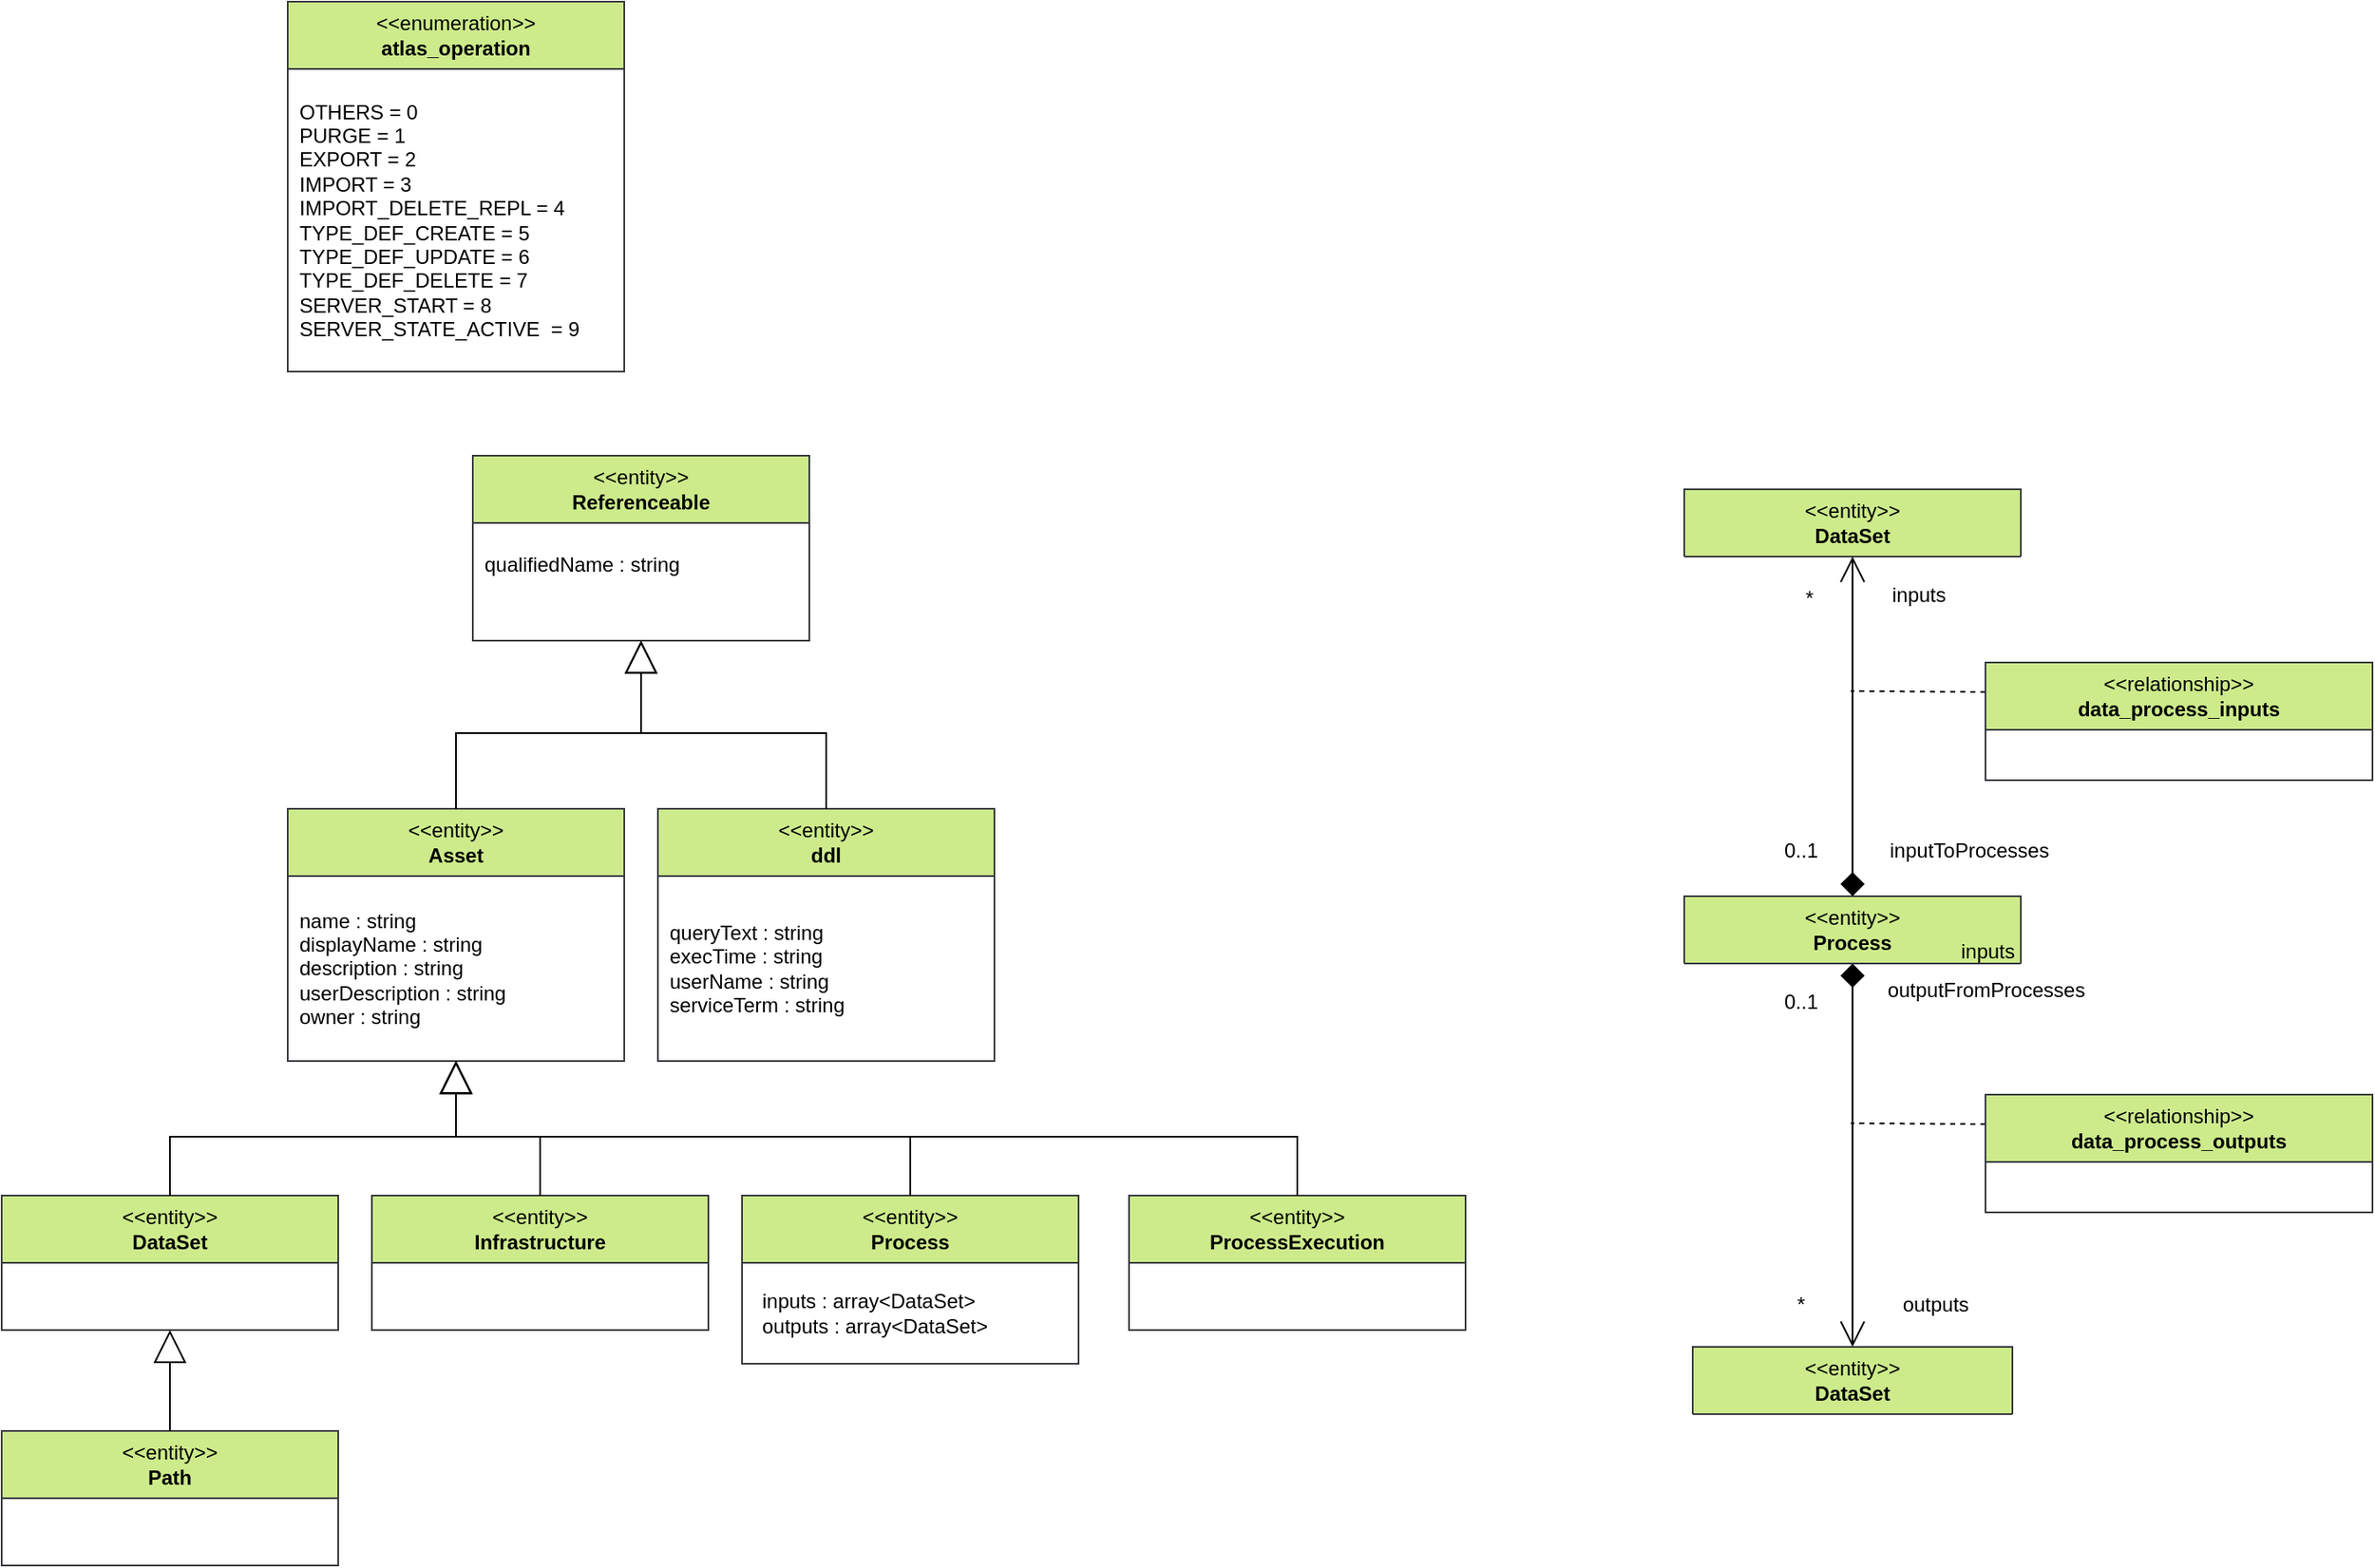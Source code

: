 <mxfile version="21.5.0" type="device" pages="3">
  <diagram id="Ygq887C4y6l8dUYBtjAi" name="0000 - Base Model">
    <mxGraphModel dx="1194" dy="775" grid="1" gridSize="10" guides="1" tooltips="1" connect="1" arrows="1" fold="1" page="1" pageScale="1" pageWidth="827" pageHeight="1169" math="0" shadow="0">
      <root>
        <mxCell id="0" />
        <mxCell id="1" parent="0" />
        <mxCell id="XeM38qVMUMUOjglcCgUg-1" value="&lt;span style=&quot;font-weight: normal;&quot;&gt;&amp;lt;&amp;lt;enumeration&amp;gt;&amp;gt;&lt;br&gt;&lt;/span&gt;atlas_operation" style="swimlane;whiteSpace=wrap;html=1;startSize=40;fillColor=#cdeb8b;strokeColor=#36393d;" parent="1" vertex="1">
          <mxGeometry x="170" y="50" width="200" height="220" as="geometry" />
        </mxCell>
        <mxCell id="XeM38qVMUMUOjglcCgUg-2" value="OTHERS = 0&lt;br&gt;PURGE = 1&lt;br&gt;EXPORT = 2&lt;br&gt;IMPORT = 3&lt;br&gt;IMPORT_DELETE_REPL = 4&lt;br&gt;TYPE_DEF_CREATE = 5&lt;br&gt;TYPE_DEF_UPDATE = 6&lt;br&gt;TYPE_DEF_DELETE = 7&lt;br&gt;SERVER_START = 8&lt;br&gt;SERVER_STATE_ACTIVE&amp;nbsp; = 9" style="text;html=1;align=left;verticalAlign=middle;resizable=0;points=[];autosize=1;strokeColor=none;fillColor=none;" parent="XeM38qVMUMUOjglcCgUg-1" vertex="1">
          <mxGeometry x="5" y="50" width="190" height="160" as="geometry" />
        </mxCell>
        <mxCell id="UQXl6zju4BFUWG1v4wyn-1" value="&lt;span style=&quot;font-weight: normal;&quot;&gt;&amp;lt;&amp;lt;entity&amp;gt;&amp;gt;&lt;br&gt;&lt;/span&gt;Referenceable" style="swimlane;whiteSpace=wrap;html=1;startSize=40;fillColor=#cdeb8b;strokeColor=#36393d;" parent="1" vertex="1">
          <mxGeometry x="280" y="320" width="200" height="110" as="geometry" />
        </mxCell>
        <mxCell id="UQXl6zju4BFUWG1v4wyn-2" value="qualifiedName : string" style="text;html=1;align=left;verticalAlign=middle;resizable=0;points=[];autosize=1;strokeColor=none;fillColor=none;" parent="UQXl6zju4BFUWG1v4wyn-1" vertex="1">
          <mxGeometry x="5" y="50" width="140" height="30" as="geometry" />
        </mxCell>
        <mxCell id="UQXl6zju4BFUWG1v4wyn-3" value="&lt;span style=&quot;font-weight: normal;&quot;&gt;&amp;lt;&amp;lt;entity&amp;gt;&amp;gt;&lt;br&gt;&lt;/span&gt;Asset" style="swimlane;whiteSpace=wrap;html=1;startSize=40;fillColor=#cdeb8b;strokeColor=#36393d;" parent="1" vertex="1">
          <mxGeometry x="170" y="530" width="200" height="150" as="geometry" />
        </mxCell>
        <mxCell id="UQXl6zju4BFUWG1v4wyn-4" value="name : string&lt;br&gt;displayName : string&lt;br&gt;description : string&lt;br&gt;userDescription : string&lt;br&gt;owner : string" style="text;html=1;align=left;verticalAlign=middle;resizable=0;points=[];autosize=1;strokeColor=none;fillColor=none;" parent="UQXl6zju4BFUWG1v4wyn-3" vertex="1">
          <mxGeometry x="5" y="50" width="150" height="90" as="geometry" />
        </mxCell>
        <mxCell id="OUaekzTNIuxKnrZAazv6-1" style="edgeStyle=orthogonalEdgeStyle;rounded=0;orthogonalLoop=1;jettySize=auto;html=1;exitX=0.5;exitY=0;exitDx=0;exitDy=0;endArrow=block;endFill=0;endSize=17;entryX=0.5;entryY=1;entryDx=0;entryDy=0;" parent="1" source="UQXl6zju4BFUWG1v4wyn-3" target="UQXl6zju4BFUWG1v4wyn-1" edge="1">
          <mxGeometry relative="1" as="geometry">
            <mxPoint x="270" y="370" as="sourcePoint" />
            <mxPoint x="240" y="490" as="targetPoint" />
          </mxGeometry>
        </mxCell>
        <mxCell id="OUaekzTNIuxKnrZAazv6-2" value="&lt;span style=&quot;font-weight: normal;&quot;&gt;&amp;lt;&amp;lt;entity&amp;gt;&amp;gt;&lt;br&gt;&lt;/span&gt;ddl" style="swimlane;whiteSpace=wrap;html=1;startSize=40;fillColor=#cdeb8b;strokeColor=#36393d;" parent="1" vertex="1">
          <mxGeometry x="390" y="530" width="200" height="150" as="geometry" />
        </mxCell>
        <mxCell id="OUaekzTNIuxKnrZAazv6-3" value="queryText : string&lt;br&gt;execTime : string&lt;br&gt;userName : string&lt;br&gt;serviceTerm : string" style="text;html=1;align=left;verticalAlign=middle;resizable=0;points=[];autosize=1;strokeColor=none;fillColor=none;" parent="OUaekzTNIuxKnrZAazv6-2" vertex="1">
          <mxGeometry x="5" y="60" width="130" height="70" as="geometry" />
        </mxCell>
        <mxCell id="OUaekzTNIuxKnrZAazv6-4" style="edgeStyle=orthogonalEdgeStyle;rounded=0;orthogonalLoop=1;jettySize=auto;html=1;exitX=0.5;exitY=0;exitDx=0;exitDy=0;endArrow=block;endFill=0;endSize=17;entryX=0.5;entryY=1;entryDx=0;entryDy=0;" parent="1" source="OUaekzTNIuxKnrZAazv6-2" target="UQXl6zju4BFUWG1v4wyn-1" edge="1">
          <mxGeometry relative="1" as="geometry">
            <mxPoint x="490" y="370" as="sourcePoint" />
            <mxPoint x="490" y="480" as="targetPoint" />
          </mxGeometry>
        </mxCell>
        <mxCell id="OUaekzTNIuxKnrZAazv6-5" value="&lt;span style=&quot;font-weight: normal;&quot;&gt;&amp;lt;&amp;lt;entity&amp;gt;&amp;gt;&lt;br&gt;&lt;/span&gt;DataSet" style="swimlane;whiteSpace=wrap;html=1;startSize=40;fillColor=#cdeb8b;strokeColor=#36393d;" parent="1" vertex="1">
          <mxGeometry y="760" width="200" height="80" as="geometry" />
        </mxCell>
        <mxCell id="OUaekzTNIuxKnrZAazv6-7" style="edgeStyle=orthogonalEdgeStyle;rounded=0;orthogonalLoop=1;jettySize=auto;html=1;exitX=0.5;exitY=0;exitDx=0;exitDy=0;endArrow=block;endFill=0;endSize=17;entryX=0.5;entryY=1;entryDx=0;entryDy=0;" parent="1" source="OUaekzTNIuxKnrZAazv6-5" target="UQXl6zju4BFUWG1v4wyn-3" edge="1">
          <mxGeometry relative="1" as="geometry">
            <mxPoint x="270" y="600" as="sourcePoint" />
            <mxPoint x="160" y="660" as="targetPoint" />
          </mxGeometry>
        </mxCell>
        <mxCell id="OUaekzTNIuxKnrZAazv6-8" value="&lt;span style=&quot;font-weight: normal;&quot;&gt;&amp;lt;&amp;lt;entity&amp;gt;&amp;gt;&lt;br&gt;&lt;/span&gt;Infrastructure" style="swimlane;whiteSpace=wrap;html=1;startSize=40;fillColor=#cdeb8b;strokeColor=#36393d;" parent="1" vertex="1">
          <mxGeometry x="220" y="760" width="200" height="80" as="geometry" />
        </mxCell>
        <mxCell id="OUaekzTNIuxKnrZAazv6-9" style="edgeStyle=orthogonalEdgeStyle;rounded=0;orthogonalLoop=1;jettySize=auto;html=1;exitX=0.5;exitY=0;exitDx=0;exitDy=0;endArrow=block;endFill=0;endSize=17;entryX=0.5;entryY=1;entryDx=0;entryDy=0;" parent="1" source="OUaekzTNIuxKnrZAazv6-8" target="UQXl6zju4BFUWG1v4wyn-3" edge="1">
          <mxGeometry relative="1" as="geometry">
            <mxPoint x="490" y="600" as="sourcePoint" />
            <mxPoint x="310" y="690" as="targetPoint" />
          </mxGeometry>
        </mxCell>
        <mxCell id="OUaekzTNIuxKnrZAazv6-10" value="&lt;span style=&quot;font-weight: normal;&quot;&gt;&amp;lt;&amp;lt;entity&amp;gt;&amp;gt;&lt;br&gt;&lt;/span&gt;Process" style="swimlane;whiteSpace=wrap;html=1;startSize=40;fillColor=#cdeb8b;strokeColor=#36393d;" parent="1" vertex="1">
          <mxGeometry x="440" y="760" width="200" height="100" as="geometry" />
        </mxCell>
        <mxCell id="OUaekzTNIuxKnrZAazv6-11" value="inputs : array&amp;lt;DataSet&amp;gt;&lt;br&gt;outputs : array&amp;lt;DataSet&amp;gt;&lt;br&gt;" style="text;html=1;align=left;verticalAlign=middle;resizable=0;points=[];autosize=1;strokeColor=none;fillColor=none;" parent="OUaekzTNIuxKnrZAazv6-10" vertex="1">
          <mxGeometry x="10" y="50" width="160" height="40" as="geometry" />
        </mxCell>
        <mxCell id="OUaekzTNIuxKnrZAazv6-12" style="edgeStyle=orthogonalEdgeStyle;rounded=0;orthogonalLoop=1;jettySize=auto;html=1;exitX=0.5;exitY=0;exitDx=0;exitDy=0;endArrow=block;endFill=0;endSize=17;entryX=0.5;entryY=1;entryDx=0;entryDy=0;" parent="1" source="OUaekzTNIuxKnrZAazv6-10" target="UQXl6zju4BFUWG1v4wyn-3" edge="1">
          <mxGeometry relative="1" as="geometry">
            <mxPoint x="540" y="600" as="sourcePoint" />
            <mxPoint x="430" y="660" as="targetPoint" />
          </mxGeometry>
        </mxCell>
        <mxCell id="OUaekzTNIuxKnrZAazv6-13" value="&lt;span style=&quot;font-weight: normal;&quot;&gt;&amp;lt;&amp;lt;entity&amp;gt;&amp;gt;&lt;br&gt;&lt;/span&gt;Path" style="swimlane;whiteSpace=wrap;html=1;startSize=40;fillColor=#cdeb8b;strokeColor=#36393d;" parent="1" vertex="1">
          <mxGeometry y="900" width="200" height="80" as="geometry" />
        </mxCell>
        <mxCell id="OUaekzTNIuxKnrZAazv6-14" style="edgeStyle=orthogonalEdgeStyle;rounded=0;orthogonalLoop=1;jettySize=auto;html=1;exitX=0.5;exitY=0;exitDx=0;exitDy=0;endArrow=block;endFill=0;endSize=17;entryX=0.5;entryY=1;entryDx=0;entryDy=0;" parent="1" source="OUaekzTNIuxKnrZAazv6-13" target="OUaekzTNIuxKnrZAazv6-5" edge="1">
          <mxGeometry relative="1" as="geometry">
            <mxPoint x="270" y="740" as="sourcePoint" />
            <mxPoint x="270" y="820" as="targetPoint" />
          </mxGeometry>
        </mxCell>
        <mxCell id="OUaekzTNIuxKnrZAazv6-15" value="&lt;span style=&quot;font-weight: normal;&quot;&gt;&amp;lt;&amp;lt;entity&amp;gt;&amp;gt;&lt;br&gt;&lt;/span&gt;ProcessExecution" style="swimlane;whiteSpace=wrap;html=1;startSize=40;fillColor=#cdeb8b;strokeColor=#36393d;" parent="1" vertex="1">
          <mxGeometry x="670" y="760" width="200" height="80" as="geometry" />
        </mxCell>
        <mxCell id="OUaekzTNIuxKnrZAazv6-16" style="edgeStyle=orthogonalEdgeStyle;rounded=0;orthogonalLoop=1;jettySize=auto;html=1;exitX=0.5;exitY=0;exitDx=0;exitDy=0;endArrow=block;endFill=0;endSize=17;entryX=0.5;entryY=1;entryDx=0;entryDy=0;" parent="1" source="OUaekzTNIuxKnrZAazv6-15" target="UQXl6zju4BFUWG1v4wyn-3" edge="1">
          <mxGeometry relative="1" as="geometry">
            <mxPoint x="50" y="600" as="sourcePoint" />
            <mxPoint x="50" y="680" as="targetPoint" />
          </mxGeometry>
        </mxCell>
        <mxCell id="kp9ULxJLwGzjgwaohugF-1" style="rounded=0;orthogonalLoop=1;jettySize=auto;html=1;endArrow=diamond;endFill=1;startArrow=open;startFill=0;entryX=0.5;entryY=1;entryDx=0;entryDy=0;exitX=0.5;exitY=0;exitDx=0;exitDy=0;endSize=12;targetPerimeterSpacing=0;sourcePerimeterSpacing=2;startSize=13;" parent="1" source="kp9ULxJLwGzjgwaohugF-11" target="kp9ULxJLwGzjgwaohugF-8" edge="1">
          <mxGeometry relative="1" as="geometry">
            <mxPoint x="1199" y="846" as="sourcePoint" />
            <mxPoint x="1200" y="600" as="targetPoint" />
          </mxGeometry>
        </mxCell>
        <mxCell id="kp9ULxJLwGzjgwaohugF-2" style="edgeStyle=orthogonalEdgeStyle;rounded=0;orthogonalLoop=1;jettySize=auto;html=1;exitX=0;exitY=0.25;exitDx=0;exitDy=0;dashed=1;endArrow=none;endFill=0;" parent="1" source="kp9ULxJLwGzjgwaohugF-3" edge="1">
          <mxGeometry relative="1" as="geometry">
            <mxPoint x="1099" y="717" as="targetPoint" />
          </mxGeometry>
        </mxCell>
        <mxCell id="kp9ULxJLwGzjgwaohugF-3" value="&lt;span style=&quot;font-weight: normal;&quot;&gt;&amp;lt;&amp;lt;relationship&amp;gt;&amp;gt;&lt;br&gt;&lt;/span&gt;data_process_outputs" style="swimlane;whiteSpace=wrap;html=1;startSize=40;fillColor=#cdeb8b;strokeColor=#36393d;" parent="1" vertex="1">
          <mxGeometry x="1179" y="700" width="230" height="70" as="geometry" />
        </mxCell>
        <mxCell id="kp9ULxJLwGzjgwaohugF-4" value="*" style="text;html=1;align=center;verticalAlign=middle;resizable=0;points=[];autosize=1;strokeColor=none;fillColor=none;" parent="1" vertex="1">
          <mxGeometry x="1059" y="390" width="30" height="30" as="geometry" />
        </mxCell>
        <mxCell id="kp9ULxJLwGzjgwaohugF-5" value="0..1" style="text;html=1;align=center;verticalAlign=middle;resizable=0;points=[];autosize=1;strokeColor=none;fillColor=none;" parent="1" vertex="1">
          <mxGeometry x="1049" y="630" width="40" height="30" as="geometry" />
        </mxCell>
        <mxCell id="kp9ULxJLwGzjgwaohugF-6" value="outputFromProcesses" style="text;html=1;align=center;verticalAlign=middle;resizable=0;points=[];autosize=1;strokeColor=none;fillColor=none;" parent="1" vertex="1">
          <mxGeometry x="1109" y="623" width="140" height="30" as="geometry" />
        </mxCell>
        <mxCell id="kp9ULxJLwGzjgwaohugF-7" value="outputs" style="text;html=1;align=center;verticalAlign=middle;resizable=0;points=[];autosize=1;strokeColor=none;fillColor=none;" parent="1" vertex="1">
          <mxGeometry x="1119" y="810" width="60" height="30" as="geometry" />
        </mxCell>
        <mxCell id="kp9ULxJLwGzjgwaohugF-8" value="&lt;span style=&quot;font-weight: normal;&quot;&gt;&amp;lt;&amp;lt;entity&amp;gt;&amp;gt;&lt;br&gt;&lt;/span&gt;Process" style="swimlane;whiteSpace=wrap;html=1;startSize=40;fillColor=#cdeb8b;strokeColor=#36393d;" parent="1" vertex="1">
          <mxGeometry x="1000" y="582" width="200" height="40" as="geometry" />
        </mxCell>
        <mxCell id="kp9ULxJLwGzjgwaohugF-10" value="&lt;span style=&quot;font-weight: normal;&quot;&gt;&amp;lt;&amp;lt;entity&amp;gt;&amp;gt;&lt;br&gt;&lt;/span&gt;DataSet" style="swimlane;whiteSpace=wrap;html=1;startSize=40;fillColor=#cdeb8b;strokeColor=#36393d;" parent="1" vertex="1">
          <mxGeometry x="1000" y="340" width="200" height="40" as="geometry" />
        </mxCell>
        <mxCell id="kp9ULxJLwGzjgwaohugF-11" value="&lt;span style=&quot;font-weight: normal;&quot;&gt;&amp;lt;&amp;lt;entity&amp;gt;&amp;gt;&lt;br&gt;&lt;/span&gt;DataSet" style="swimlane;whiteSpace=wrap;html=1;startSize=40;fillColor=#cdeb8b;strokeColor=#36393d;" parent="1" vertex="1">
          <mxGeometry x="1005" y="850" width="190" height="40" as="geometry" />
        </mxCell>
        <mxCell id="kp9ULxJLwGzjgwaohugF-12" style="rounded=0;orthogonalLoop=1;jettySize=auto;html=1;endArrow=diamond;endFill=1;startArrow=open;startFill=0;entryX=0.5;entryY=0;entryDx=0;entryDy=0;exitX=0.5;exitY=1;exitDx=0;exitDy=0;endSize=12;targetPerimeterSpacing=0;sourcePerimeterSpacing=2;startSize=13;" parent="1" source="kp9ULxJLwGzjgwaohugF-10" target="kp9ULxJLwGzjgwaohugF-8" edge="1">
          <mxGeometry relative="1" as="geometry">
            <mxPoint x="1149" y="636" as="sourcePoint" />
            <mxPoint x="1150" y="390" as="targetPoint" />
          </mxGeometry>
        </mxCell>
        <mxCell id="kp9ULxJLwGzjgwaohugF-13" style="edgeStyle=orthogonalEdgeStyle;rounded=0;orthogonalLoop=1;jettySize=auto;html=1;exitX=0;exitY=0.25;exitDx=0;exitDy=0;dashed=1;endArrow=none;endFill=0;" parent="1" source="kp9ULxJLwGzjgwaohugF-14" edge="1">
          <mxGeometry relative="1" as="geometry">
            <mxPoint x="1099" y="460" as="targetPoint" />
          </mxGeometry>
        </mxCell>
        <mxCell id="kp9ULxJLwGzjgwaohugF-14" value="&lt;span style=&quot;font-weight: normal;&quot;&gt;&amp;lt;&amp;lt;relationship&amp;gt;&amp;gt;&lt;br&gt;&lt;/span&gt;data_process_inputs" style="swimlane;whiteSpace=wrap;html=1;startSize=40;fillColor=#cdeb8b;strokeColor=#36393d;" parent="1" vertex="1">
          <mxGeometry x="1179" y="443" width="230" height="70" as="geometry" />
        </mxCell>
        <mxCell id="kp9ULxJLwGzjgwaohugF-15" value="*" style="text;html=1;align=center;verticalAlign=middle;resizable=0;points=[];autosize=1;strokeColor=none;fillColor=none;" parent="1" vertex="1">
          <mxGeometry x="1054" y="810" width="30" height="30" as="geometry" />
        </mxCell>
        <mxCell id="kp9ULxJLwGzjgwaohugF-16" value="0..1" style="text;html=1;align=center;verticalAlign=middle;resizable=0;points=[];autosize=1;strokeColor=none;fillColor=none;" parent="1" vertex="1">
          <mxGeometry x="1049" y="540" width="40" height="30" as="geometry" />
        </mxCell>
        <mxCell id="kp9ULxJLwGzjgwaohugF-17" value="inputToProcesses" style="text;html=1;align=center;verticalAlign=middle;resizable=0;points=[];autosize=1;strokeColor=none;fillColor=none;" parent="1" vertex="1">
          <mxGeometry x="1109" y="540" width="120" height="30" as="geometry" />
        </mxCell>
        <mxCell id="kp9ULxJLwGzjgwaohugF-18" value="inputs" style="text;html=1;align=center;verticalAlign=middle;resizable=0;points=[];autosize=1;strokeColor=none;fillColor=none;" parent="1" vertex="1">
          <mxGeometry x="1150" y="600" width="60" height="30" as="geometry" />
        </mxCell>
        <mxCell id="kp9ULxJLwGzjgwaohugF-19" value="inputs" style="text;html=1;align=center;verticalAlign=middle;resizable=0;points=[];autosize=1;strokeColor=none;fillColor=none;" parent="1" vertex="1">
          <mxGeometry x="1109" y="388" width="60" height="30" as="geometry" />
        </mxCell>
      </root>
    </mxGraphModel>
  </diagram>
  <diagram id="vMYpFeg_OJArD6u_3axG" name="1000 - Hadoop">
    <mxGraphModel dx="1194" dy="775" grid="1" gridSize="10" guides="1" tooltips="1" connect="1" arrows="1" fold="1" page="1" pageScale="1" pageWidth="827" pageHeight="1169" math="0" shadow="0">
      <root>
        <mxCell id="0" />
        <mxCell id="1" parent="0" />
        <mxCell id="VHc5QU5IHsbhAm6FxKro-1" value="&lt;span style=&quot;font-weight: normal;&quot;&gt;&amp;lt;&amp;lt;enumeration&amp;gt;&amp;gt;&lt;br&gt;&lt;/span&gt;file_action" style="swimlane;whiteSpace=wrap;html=1;startSize=40;fillColor=#cdeb8b;strokeColor=#36393d;" parent="1" vertex="1">
          <mxGeometry x="170" y="50" width="200" height="180" as="geometry" />
        </mxCell>
        <mxCell id="VHc5QU5IHsbhAm6FxKro-2" value="NONE = 0&lt;br&gt;EXECUTE = 1&lt;br&gt;WRITE = 2&lt;br&gt;WRITE_EXECUTE = 3&lt;br&gt;READ = 4&lt;br&gt;READ_EXECUTE = 5&lt;br&gt;READ_WRITE = 6&lt;br&gt;ALL = 7" style="text;html=1;align=left;verticalAlign=middle;resizable=0;points=[];autosize=1;strokeColor=none;fillColor=none;" parent="VHc5QU5IHsbhAm6FxKro-1" vertex="1">
          <mxGeometry x="10" y="45" width="150" height="130" as="geometry" />
        </mxCell>
        <mxCell id="VHc5QU5IHsbhAm6FxKro-3" value="&lt;span style=&quot;font-weight: normal;&quot;&gt;&amp;lt;&amp;lt;struct&amp;gt;&amp;gt;&lt;br&gt;&lt;/span&gt;fs_permissions" style="swimlane;whiteSpace=wrap;html=1;startSize=40;fillColor=#cdeb8b;strokeColor=#36393d;" parent="1" vertex="1">
          <mxGeometry x="400" y="50" width="200" height="180" as="geometry" />
        </mxCell>
        <mxCell id="VHc5QU5IHsbhAm6FxKro-4" value="group : file_action&lt;br&gt;user : file_action&lt;br&gt;sticky : file_action&lt;br&gt;others : file_action" style="text;html=1;align=left;verticalAlign=middle;resizable=0;points=[];autosize=1;strokeColor=none;fillColor=none;" parent="VHc5QU5IHsbhAm6FxKro-3" vertex="1">
          <mxGeometry x="10" y="45" width="120" height="70" as="geometry" />
        </mxCell>
        <mxCell id="nMMvrzcgYT4Da2t2Zwh1-1" style="edgeStyle=orthogonalEdgeStyle;rounded=0;orthogonalLoop=1;jettySize=auto;html=1;exitX=0.5;exitY=0;exitDx=0;exitDy=0;endArrow=block;endFill=0;endSize=17;" parent="1" source="nMMvrzcgYT4Da2t2Zwh1-2" target="nMMvrzcgYT4Da2t2Zwh1-4" edge="1">
          <mxGeometry relative="1" as="geometry" />
        </mxCell>
        <mxCell id="nMMvrzcgYT4Da2t2Zwh1-2" value="&lt;span style=&quot;font-weight: normal;&quot;&gt;&amp;lt;&amp;lt;entity&amp;gt;&amp;gt;&lt;br&gt;&lt;/span&gt;fs_path" style="swimlane;whiteSpace=wrap;html=1;startSize=40;fillColor=#cdeb8b;strokeColor=#36393d;" parent="1" vertex="1">
          <mxGeometry x="277.5" y="380" width="215" height="180" as="geometry" />
        </mxCell>
        <mxCell id="nMMvrzcgYT4Da2t2Zwh1-3" value="path : string&lt;br&gt;createTime : date&lt;br&gt;modifiedTime : date&lt;br&gt;isFile : boolean&lt;br&gt;isSymLink : boolean&lt;br&gt;fileSize : long&lt;br&gt;group : string&lt;br&gt;posixPermissions : fs_permissions" style="text;html=1;align=left;verticalAlign=middle;resizable=0;points=[];autosize=1;strokeColor=none;fillColor=none;" parent="nMMvrzcgYT4Da2t2Zwh1-2" vertex="1">
          <mxGeometry x="5" y="50" width="210" height="130" as="geometry" />
        </mxCell>
        <mxCell id="nMMvrzcgYT4Da2t2Zwh1-4" value="&amp;lt;&amp;lt;entity&amp;gt;&amp;gt;&lt;br&gt;&lt;b&gt;DataSet&lt;/b&gt;" style="rounded=0;whiteSpace=wrap;html=1;fillColor=#cdeb8b;strokeColor=#36393d;" parent="1" vertex="1">
          <mxGeometry x="230" y="280" width="150" height="40" as="geometry" />
        </mxCell>
        <mxCell id="nMMvrzcgYT4Da2t2Zwh1-5" style="edgeStyle=orthogonalEdgeStyle;rounded=0;orthogonalLoop=1;jettySize=auto;html=1;exitX=0.5;exitY=0;exitDx=0;exitDy=0;endArrow=block;endFill=0;endSize=17;entryX=0.476;entryY=1;entryDx=0;entryDy=0;entryPerimeter=0;" parent="1" source="nMMvrzcgYT4Da2t2Zwh1-6" target="nMMvrzcgYT4Da2t2Zwh1-3" edge="1">
          <mxGeometry relative="1" as="geometry">
            <mxPoint x="378" y="550" as="targetPoint" />
          </mxGeometry>
        </mxCell>
        <mxCell id="nMMvrzcgYT4Da2t2Zwh1-6" value="&lt;span style=&quot;font-weight: normal;&quot;&gt;&amp;lt;&amp;lt;entity&amp;gt;&amp;gt;&lt;br&gt;&lt;/span&gt;hdfs_path" style="swimlane;whiteSpace=wrap;html=1;startSize=40;fillColor=#cdeb8b;strokeColor=#36393d;" parent="1" vertex="1">
          <mxGeometry x="260" y="620" width="245" height="180" as="geometry" />
        </mxCell>
        <mxCell id="nMMvrzcgYT4Da2t2Zwh1-7" value="clusterName : string&lt;br&gt;numberOfReplicas : int&lt;br&gt;extendedAttributes : map&amp;lt;string, string&amp;gt;&lt;br&gt;isFile : boolean&lt;br&gt;isSymLink : boolean&lt;br&gt;fileSize : long&lt;br&gt;group : string&lt;br&gt;posixPermissions : fs_permissions" style="text;html=1;align=left;verticalAlign=middle;resizable=0;points=[];autosize=1;strokeColor=none;fillColor=none;" parent="nMMvrzcgYT4Da2t2Zwh1-6" vertex="1">
          <mxGeometry x="5" y="50" width="240" height="130" as="geometry" />
        </mxCell>
        <mxCell id="ZBmYGKejhG3WXBaEoG-z-1" value="&amp;lt;&amp;lt;entity&amp;gt;&amp;gt;&lt;br&gt;&lt;b&gt;Path&lt;/b&gt;" style="rounded=0;whiteSpace=wrap;html=1;fillColor=#cdeb8b;strokeColor=#36393d;" vertex="1" parent="1">
          <mxGeometry x="390" y="280" width="150" height="40" as="geometry" />
        </mxCell>
        <mxCell id="ZBmYGKejhG3WXBaEoG-z-3" style="edgeStyle=orthogonalEdgeStyle;rounded=0;orthogonalLoop=1;jettySize=auto;html=1;exitX=0.5;exitY=0;exitDx=0;exitDy=0;endArrow=block;endFill=0;endSize=17;" edge="1" parent="1" source="nMMvrzcgYT4Da2t2Zwh1-2" target="ZBmYGKejhG3WXBaEoG-z-1">
          <mxGeometry relative="1" as="geometry">
            <mxPoint x="395.5" y="390" as="sourcePoint" />
            <mxPoint x="332.5" y="330" as="targetPoint" />
          </mxGeometry>
        </mxCell>
      </root>
    </mxGraphModel>
  </diagram>
  <diagram name="4000 - Machine Learning" id="E7OlI3xNNOOTIq73CvQG">
    <mxGraphModel dx="1390" dy="735" grid="1" gridSize="10" guides="1" tooltips="1" connect="1" arrows="1" fold="1" page="1" pageScale="1" pageWidth="827" pageHeight="1169" math="0" shadow="0">
      <root>
        <mxCell id="0" />
        <mxCell id="1" parent="0" />
        <mxCell id="j13zGsTKhd5fi-iCGpmj-1" value="&lt;span style=&quot;font-weight: normal;&quot;&gt;&amp;lt;&amp;lt;enumeration&amp;gt;&amp;gt;&lt;br&gt;&lt;/span&gt;ml_model_deployment_status" style="swimlane;whiteSpace=wrap;html=1;startSize=40;fillColor=#cdeb8b;strokeColor=#36393d;" vertex="1" parent="1">
          <mxGeometry x="170" y="50" width="200" height="150" as="geometry" />
        </mxCell>
        <mxCell id="j13zGsTKhd5fi-iCGpmj-3" value="unknown=0&lt;br&gt;deploying=1&lt;br&gt;deployed=2&lt;br&gt;stopping=3&lt;br&gt;stopped=4" style="text;html=1;align=left;verticalAlign=middle;resizable=0;points=[];autosize=1;strokeColor=none;fillColor=none;" vertex="1" parent="j13zGsTKhd5fi-iCGpmj-1">
          <mxGeometry x="10" y="50" width="90" height="90" as="geometry" />
        </mxCell>
        <mxCell id="j13zGsTKhd5fi-iCGpmj-7" style="edgeStyle=orthogonalEdgeStyle;rounded=0;orthogonalLoop=1;jettySize=auto;html=1;exitX=0.5;exitY=0;exitDx=0;exitDy=0;endArrow=block;endFill=0;endSize=17;" edge="1" parent="1" source="j13zGsTKhd5fi-iCGpmj-4" target="j13zGsTKhd5fi-iCGpmj-6">
          <mxGeometry relative="1" as="geometry" />
        </mxCell>
        <mxCell id="j13zGsTKhd5fi-iCGpmj-4" value="&lt;span style=&quot;font-weight: normal;&quot;&gt;&amp;lt;&amp;lt;entity&amp;gt;&amp;gt;&lt;br&gt;&lt;/span&gt;ml_project" style="swimlane;whiteSpace=wrap;html=1;startSize=40;fillColor=#cdeb8b;strokeColor=#36393d;" vertex="1" parent="1">
          <mxGeometry x="170" y="370" width="200" height="110" as="geometry" />
        </mxCell>
        <mxCell id="j13zGsTKhd5fi-iCGpmj-5" value="metadata : map&amp;lt;string, string&amp;gt;&lt;br&gt;createTime : date&lt;br&gt;modifiedTime : date&lt;br&gt;" style="text;html=1;align=left;verticalAlign=middle;resizable=0;points=[];autosize=1;strokeColor=none;fillColor=none;" vertex="1" parent="j13zGsTKhd5fi-iCGpmj-4">
          <mxGeometry x="5" y="45" width="190" height="60" as="geometry" />
        </mxCell>
        <mxCell id="j13zGsTKhd5fi-iCGpmj-6" value="&amp;lt;&amp;lt;entity&amp;gt;&amp;gt;&lt;br&gt;&lt;b&gt;DataSet&lt;/b&gt;" style="rounded=0;whiteSpace=wrap;html=1;fillColor=#cdeb8b;strokeColor=#36393d;" vertex="1" parent="1">
          <mxGeometry x="195" y="280" width="150" height="40" as="geometry" />
        </mxCell>
        <mxCell id="j13zGsTKhd5fi-iCGpmj-8" value="The deployment status of a ML model build" style="text;html=1;align=center;verticalAlign=middle;resizable=0;points=[];autosize=1;strokeColor=none;fillColor=none;" vertex="1" parent="1">
          <mxGeometry x="400" y="50" width="250" height="30" as="geometry" />
        </mxCell>
        <mxCell id="j13zGsTKhd5fi-iCGpmj-9" value="Represent a ML Project that contains source code and related resources." style="text;html=1;align=center;verticalAlign=middle;resizable=0;points=[];autosize=1;strokeColor=none;fillColor=none;" vertex="1" parent="1">
          <mxGeometry x="-240" y="370" width="410" height="30" as="geometry" />
        </mxCell>
        <mxCell id="j13zGsTKhd5fi-iCGpmj-10" style="edgeStyle=orthogonalEdgeStyle;rounded=0;orthogonalLoop=1;jettySize=auto;html=1;exitX=0.5;exitY=0;exitDx=0;exitDy=0;endArrow=block;endFill=0;endSize=17;" edge="1" parent="1" source="j13zGsTKhd5fi-iCGpmj-11" target="j13zGsTKhd5fi-iCGpmj-13">
          <mxGeometry relative="1" as="geometry" />
        </mxCell>
        <mxCell id="j13zGsTKhd5fi-iCGpmj-36" style="edgeStyle=orthogonalEdgeStyle;rounded=0;orthogonalLoop=1;jettySize=auto;html=1;endArrow=diamond;endFill=1;startArrow=open;startFill=0;entryX=1;entryY=0.25;entryDx=0;entryDy=0;exitX=0.995;exitY=0.109;exitDx=0;exitDy=0;exitPerimeter=0;endSize=12;targetPerimeterSpacing=0;sourcePerimeterSpacing=2;startSize=13;" edge="1" parent="1" source="j13zGsTKhd5fi-iCGpmj-11" target="j13zGsTKhd5fi-iCGpmj-4">
          <mxGeometry relative="1" as="geometry">
            <mxPoint x="510" y="860" as="sourcePoint" />
            <mxPoint x="430" y="720" as="targetPoint" />
            <Array as="points">
              <mxPoint x="450" y="644" />
              <mxPoint x="450" y="398" />
            </Array>
          </mxGeometry>
        </mxCell>
        <mxCell id="j13zGsTKhd5fi-iCGpmj-11" value="&lt;span style=&quot;font-weight: normal;&quot;&gt;&amp;lt;&amp;lt;entity&amp;gt;&amp;gt;&lt;br&gt;&lt;/span&gt;ml_model_build" style="swimlane;whiteSpace=wrap;html=1;startSize=40;fillColor=#cdeb8b;strokeColor=#36393d;" vertex="1" parent="1">
          <mxGeometry x="170" y="620" width="200" height="220" as="geometry" />
        </mxCell>
        <mxCell id="j13zGsTKhd5fi-iCGpmj-12" value="version : int&lt;br&gt;metadata : map&amp;lt;string, string&amp;gt;&lt;br&gt;defaultCpuMillicores : int&lt;br&gt;defaultMemoryMb : int&lt;br&gt;defaultGpus : int&lt;br&gt;imageTag : string&lt;br&gt;imageHash : string&lt;br&gt;exampleRequest : string&lt;br&gt;exampleResponse : string&lt;br&gt;createTime : date" style="text;html=1;align=left;verticalAlign=middle;resizable=0;points=[];autosize=1;strokeColor=none;fillColor=none;" vertex="1" parent="j13zGsTKhd5fi-iCGpmj-11">
          <mxGeometry x="5" y="50" width="190" height="160" as="geometry" />
        </mxCell>
        <mxCell id="j13zGsTKhd5fi-iCGpmj-13" value="&amp;lt;&amp;lt;entity&amp;gt;&amp;gt;&lt;br&gt;&lt;b&gt;DataSet&lt;/b&gt;" style="rounded=0;whiteSpace=wrap;html=1;fillColor=#cdeb8b;strokeColor=#36393d;" vertex="1" parent="1">
          <mxGeometry x="195" y="530" width="150" height="40" as="geometry" />
        </mxCell>
        <mxCell id="j13zGsTKhd5fi-iCGpmj-14" value="An immutable container image built from a ML project and its training data" style="text;html=1;align=center;verticalAlign=middle;resizable=0;points=[];autosize=1;strokeColor=none;fillColor=none;" vertex="1" parent="1">
          <mxGeometry x="-245" y="610" width="420" height="30" as="geometry" />
        </mxCell>
        <mxCell id="j13zGsTKhd5fi-iCGpmj-16" value="A deployed instance of a model build." style="text;html=1;align=center;verticalAlign=middle;resizable=0;points=[];autosize=1;strokeColor=none;fillColor=none;" vertex="1" parent="1">
          <mxGeometry x="-60" y="978" width="220" height="30" as="geometry" />
        </mxCell>
        <mxCell id="j13zGsTKhd5fi-iCGpmj-17" style="edgeStyle=orthogonalEdgeStyle;rounded=0;orthogonalLoop=1;jettySize=auto;html=1;exitX=0.5;exitY=0;exitDx=0;exitDy=0;endArrow=block;endFill=0;endSize=17;" edge="1" parent="1" source="j13zGsTKhd5fi-iCGpmj-18" target="j13zGsTKhd5fi-iCGpmj-20">
          <mxGeometry relative="1" as="geometry" />
        </mxCell>
        <mxCell id="j13zGsTKhd5fi-iCGpmj-18" value="&lt;span style=&quot;font-weight: normal;&quot;&gt;&amp;lt;&amp;lt;entity&amp;gt;&amp;gt;&lt;br&gt;&lt;/span&gt;ml_model_deployment" style="swimlane;whiteSpace=wrap;html=1;startSize=40;fillColor=#cdeb8b;strokeColor=#36393d;" vertex="1" parent="1">
          <mxGeometry x="170" y="978" width="230" height="192" as="geometry" />
        </mxCell>
        <mxCell id="j13zGsTKhd5fi-iCGpmj-19" value="createTime : date&lt;br&gt;deployedTime : date&lt;br&gt;metadata : map&amp;lt;string, string&amp;gt;&lt;br&gt;modelEndpointURL : string&lt;br&gt;status : ml_model_deployment_status&lt;br&gt;cpuMillicores : int&lt;br&gt;memoryMb : int&lt;br&gt;gpus : int&lt;br&gt;replicas : int&lt;br&gt;" style="text;html=1;align=left;verticalAlign=middle;resizable=0;points=[];autosize=1;strokeColor=none;fillColor=none;" vertex="1" parent="j13zGsTKhd5fi-iCGpmj-18">
          <mxGeometry x="9" y="48" width="220" height="140" as="geometry" />
        </mxCell>
        <mxCell id="j13zGsTKhd5fi-iCGpmj-20" value="&amp;lt;&amp;lt;entity&amp;gt;&amp;gt;&lt;br&gt;&lt;b&gt;DataSet&lt;/b&gt;" style="rounded=0;whiteSpace=wrap;html=1;fillColor=#cdeb8b;strokeColor=#36393d;" vertex="1" parent="1">
          <mxGeometry x="210" y="888" width="150" height="40" as="geometry" />
        </mxCell>
        <mxCell id="j13zGsTKhd5fi-iCGpmj-21" value="The URL to receive request and send back prediction" style="text;html=1;align=center;verticalAlign=middle;resizable=0;points=[];autosize=1;strokeColor=none;fillColor=none;" vertex="1" parent="1">
          <mxGeometry x="-150" y="1080" width="310" height="30" as="geometry" />
        </mxCell>
        <mxCell id="j13zGsTKhd5fi-iCGpmj-22" value="Contains key-value pairs that provide metadata" style="text;html=1;align=center;verticalAlign=middle;resizable=0;points=[];autosize=1;strokeColor=none;fillColor=none;" vertex="1" parent="1">
          <mxGeometry x="-110" y="1050" width="270" height="30" as="geometry" />
        </mxCell>
        <mxCell id="j13zGsTKhd5fi-iCGpmj-23" style="edgeStyle=orthogonalEdgeStyle;rounded=0;orthogonalLoop=1;jettySize=auto;html=1;exitX=0.5;exitY=0;exitDx=0;exitDy=0;endArrow=block;endFill=0;endSize=17;" edge="1" parent="1" source="j13zGsTKhd5fi-iCGpmj-24" target="j13zGsTKhd5fi-iCGpmj-26">
          <mxGeometry relative="1" as="geometry" />
        </mxCell>
        <mxCell id="j13zGsTKhd5fi-iCGpmj-24" value="&lt;span style=&quot;font-weight: normal;&quot;&gt;&amp;lt;&amp;lt;entity&amp;gt;&amp;gt;&lt;br&gt;&lt;/span&gt;ml_project_create_process" style="swimlane;whiteSpace=wrap;html=1;startSize=40;fillColor=#cdeb8b;strokeColor=#36393d;" vertex="1" parent="1">
          <mxGeometry x="170" y="1300" width="230" height="80" as="geometry" />
        </mxCell>
        <mxCell id="j13zGsTKhd5fi-iCGpmj-25" value="userName : string" style="text;html=1;align=left;verticalAlign=middle;resizable=0;points=[];autosize=1;strokeColor=none;fillColor=none;" vertex="1" parent="j13zGsTKhd5fi-iCGpmj-24">
          <mxGeometry x="9" y="40" width="120" height="30" as="geometry" />
        </mxCell>
        <mxCell id="j13zGsTKhd5fi-iCGpmj-26" value="&amp;lt;&amp;lt;entity&amp;gt;&amp;gt;&lt;br&gt;&lt;b&gt;Process&lt;/b&gt;" style="rounded=0;whiteSpace=wrap;html=1;fillColor=#cdeb8b;strokeColor=#36393d;" vertex="1" parent="1">
          <mxGeometry x="210" y="1210" width="150" height="40" as="geometry" />
        </mxCell>
        <mxCell id="j13zGsTKhd5fi-iCGpmj-27" value="process that creates a ML project" style="text;html=1;align=center;verticalAlign=middle;resizable=0;points=[];autosize=1;strokeColor=none;fillColor=none;" vertex="1" parent="1">
          <mxGeometry x="-50" y="1290" width="200" height="30" as="geometry" />
        </mxCell>
        <mxCell id="j13zGsTKhd5fi-iCGpmj-28" style="edgeStyle=orthogonalEdgeStyle;rounded=0;orthogonalLoop=1;jettySize=auto;html=1;exitX=0.5;exitY=0;exitDx=0;exitDy=0;endArrow=block;endFill=0;endSize=17;" edge="1" parent="1" source="j13zGsTKhd5fi-iCGpmj-29" target="j13zGsTKhd5fi-iCGpmj-31">
          <mxGeometry relative="1" as="geometry" />
        </mxCell>
        <mxCell id="j13zGsTKhd5fi-iCGpmj-29" value="&lt;span style=&quot;font-weight: normal;&quot;&gt;&amp;lt;&amp;lt;entity&amp;gt;&amp;gt;&lt;br&gt;&lt;/span&gt;ml_project_deploy_process" style="swimlane;whiteSpace=wrap;html=1;startSize=40;fillColor=#cdeb8b;strokeColor=#36393d;" vertex="1" parent="1">
          <mxGeometry x="180" y="1520" width="230" height="80" as="geometry" />
        </mxCell>
        <mxCell id="j13zGsTKhd5fi-iCGpmj-30" value="userName : string" style="text;html=1;align=left;verticalAlign=middle;resizable=0;points=[];autosize=1;strokeColor=none;fillColor=none;" vertex="1" parent="j13zGsTKhd5fi-iCGpmj-29">
          <mxGeometry x="9" y="40" width="120" height="30" as="geometry" />
        </mxCell>
        <mxCell id="j13zGsTKhd5fi-iCGpmj-31" value="&amp;lt;&amp;lt;entity&amp;gt;&amp;gt;&lt;br&gt;&lt;b&gt;Process&lt;/b&gt;" style="rounded=0;whiteSpace=wrap;html=1;fillColor=#cdeb8b;strokeColor=#36393d;" vertex="1" parent="1">
          <mxGeometry x="220" y="1430" width="150" height="40" as="geometry" />
        </mxCell>
        <mxCell id="j13zGsTKhd5fi-iCGpmj-37" style="edgeStyle=orthogonalEdgeStyle;rounded=0;orthogonalLoop=1;jettySize=auto;html=1;exitX=0;exitY=0.25;exitDx=0;exitDy=0;dashed=1;endArrow=none;endFill=0;" edge="1" parent="1" source="j13zGsTKhd5fi-iCGpmj-32">
          <mxGeometry relative="1" as="geometry">
            <mxPoint x="450" y="468" as="targetPoint" />
          </mxGeometry>
        </mxCell>
        <mxCell id="j13zGsTKhd5fi-iCGpmj-32" value="&lt;span style=&quot;font-weight: normal;&quot;&gt;&amp;lt;&amp;lt;relationship&amp;gt;&amp;gt;&lt;br&gt;&lt;/span&gt;ml_project_model_build" style="swimlane;whiteSpace=wrap;html=1;startSize=40;fillColor=#cdeb8b;strokeColor=#36393d;" vertex="1" parent="1">
          <mxGeometry x="530" y="451" width="230" height="70" as="geometry" />
        </mxCell>
        <mxCell id="j13zGsTKhd5fi-iCGpmj-35" value="process that deploys a model build and creates replicated instances" style="text;html=1;align=center;verticalAlign=middle;resizable=0;points=[];autosize=1;strokeColor=none;fillColor=none;" vertex="1" parent="1">
          <mxGeometry x="-210" y="1530" width="380" height="30" as="geometry" />
        </mxCell>
        <mxCell id="j13zGsTKhd5fi-iCGpmj-38" value="*" style="text;html=1;align=center;verticalAlign=middle;resizable=0;points=[];autosize=1;strokeColor=none;fillColor=none;" vertex="1" parent="1">
          <mxGeometry x="375" y="648" width="30" height="30" as="geometry" />
        </mxCell>
        <mxCell id="j13zGsTKhd5fi-iCGpmj-39" value="0..1" style="text;html=1;align=center;verticalAlign=middle;resizable=0;points=[];autosize=1;strokeColor=none;fillColor=none;" vertex="1" parent="1">
          <mxGeometry x="370" y="398" width="40" height="30" as="geometry" />
        </mxCell>
        <mxCell id="j13zGsTKhd5fi-iCGpmj-40" style="edgeStyle=orthogonalEdgeStyle;rounded=0;orthogonalLoop=1;jettySize=auto;html=1;endArrow=diamond;endFill=1;startArrow=open;startFill=0;entryX=1;entryY=0.75;entryDx=0;entryDy=0;exitX=0.995;exitY=0.109;exitDx=0;exitDy=0;exitPerimeter=0;endSize=12;targetPerimeterSpacing=0;sourcePerimeterSpacing=2;startSize=13;" edge="1" parent="1" target="j13zGsTKhd5fi-iCGpmj-11">
          <mxGeometry relative="1" as="geometry">
            <mxPoint x="400" y="1036" as="sourcePoint" />
            <mxPoint x="401" y="790" as="targetPoint" />
            <Array as="points">
              <mxPoint x="481" y="1036" />
              <mxPoint x="481" y="785" />
            </Array>
          </mxGeometry>
        </mxCell>
        <mxCell id="j13zGsTKhd5fi-iCGpmj-41" style="edgeStyle=orthogonalEdgeStyle;rounded=0;orthogonalLoop=1;jettySize=auto;html=1;exitX=0;exitY=0.25;exitDx=0;exitDy=0;dashed=1;endArrow=none;endFill=0;" edge="1" parent="1" source="j13zGsTKhd5fi-iCGpmj-42">
          <mxGeometry relative="1" as="geometry">
            <mxPoint x="481" y="860" as="targetPoint" />
          </mxGeometry>
        </mxCell>
        <mxCell id="j13zGsTKhd5fi-iCGpmj-42" value="&lt;span style=&quot;font-weight: normal;&quot;&gt;&amp;lt;&amp;lt;relationship&amp;gt;&amp;gt;&lt;br&gt;&lt;/span&gt;ml_build_deployment" style="swimlane;whiteSpace=wrap;html=1;startSize=40;fillColor=#cdeb8b;strokeColor=#36393d;" vertex="1" parent="1">
          <mxGeometry x="561" y="843" width="230" height="70" as="geometry" />
        </mxCell>
        <mxCell id="j13zGsTKhd5fi-iCGpmj-43" value="*" style="text;html=1;align=center;verticalAlign=middle;resizable=0;points=[];autosize=1;strokeColor=none;fillColor=none;" vertex="1" parent="1">
          <mxGeometry x="406" y="1040" width="30" height="30" as="geometry" />
        </mxCell>
        <mxCell id="j13zGsTKhd5fi-iCGpmj-44" value="0..1" style="text;html=1;align=center;verticalAlign=middle;resizable=0;points=[];autosize=1;strokeColor=none;fillColor=none;" vertex="1" parent="1">
          <mxGeometry x="375" y="750" width="40" height="30" as="geometry" />
        </mxCell>
        <mxCell id="j13zGsTKhd5fi-iCGpmj-45" value="deployments" style="text;html=1;align=center;verticalAlign=middle;resizable=0;points=[];autosize=1;strokeColor=none;fillColor=none;" vertex="1" parent="1">
          <mxGeometry x="430" y="1038" width="90" height="30" as="geometry" />
        </mxCell>
        <mxCell id="j13zGsTKhd5fi-iCGpmj-46" value="build" style="text;html=1;align=center;verticalAlign=middle;resizable=0;points=[];autosize=1;strokeColor=none;fillColor=none;" vertex="1" parent="1">
          <mxGeometry x="375" y="798" width="50" height="30" as="geometry" />
        </mxCell>
        <mxCell id="j13zGsTKhd5fi-iCGpmj-47" value="project" style="text;html=1;align=center;verticalAlign=middle;resizable=0;points=[];autosize=1;strokeColor=none;fillColor=none;" vertex="1" parent="1">
          <mxGeometry x="384" y="370" width="60" height="30" as="geometry" />
        </mxCell>
        <mxCell id="j13zGsTKhd5fi-iCGpmj-48" value="builds" style="text;html=1;align=center;verticalAlign=middle;resizable=0;points=[];autosize=1;strokeColor=none;fillColor=none;" vertex="1" parent="1">
          <mxGeometry x="375" y="608" width="50" height="30" as="geometry" />
        </mxCell>
      </root>
    </mxGraphModel>
  </diagram>
</mxfile>
